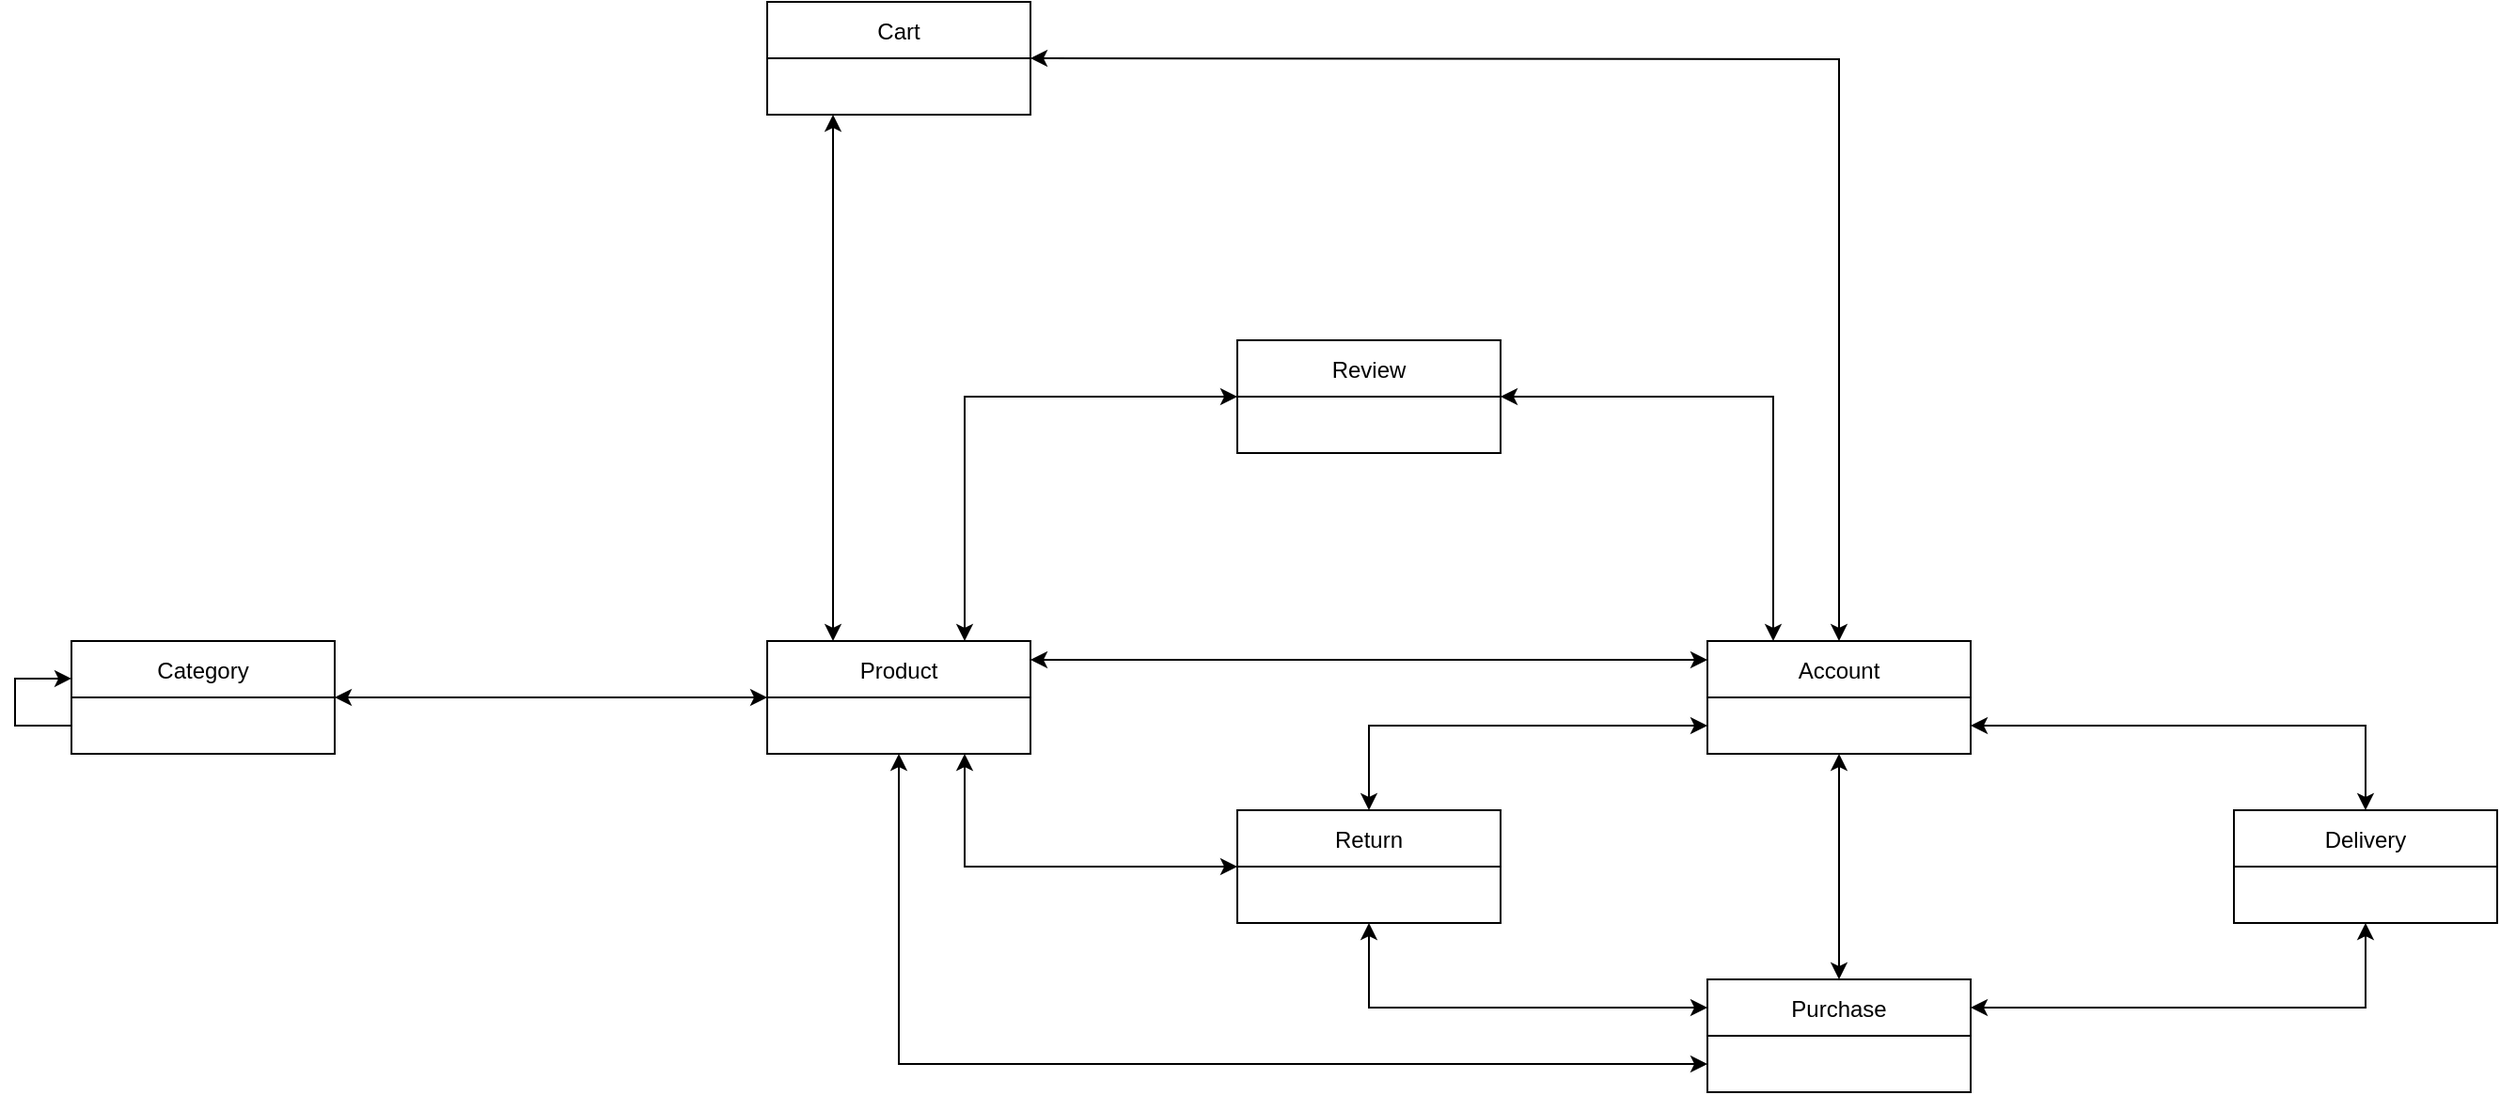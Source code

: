 <mxfile version="20.5.3" type="device"><diagram name="Page-1" id="74e2e168-ea6b-b213-b513-2b3c1d86103e"><mxGraphModel dx="1588" dy="1764" grid="1" gridSize="10" guides="1" tooltips="1" connect="1" arrows="1" fold="1" page="1" pageScale="1" pageWidth="1100" pageHeight="850" background="none" math="0" shadow="0"><root><mxCell id="0"/><mxCell id="1" parent="0"/><mxCell id="Oi6d5Z09rL43v1X0l5zw-11" style="edgeStyle=orthogonalEdgeStyle;rounded=0;orthogonalLoop=1;jettySize=auto;html=1;exitX=0.25;exitY=1;exitDx=0;exitDy=0;entryX=0.25;entryY=0;entryDx=0;entryDy=0;startArrow=classic;startFill=1;" edge="1" parent="1" source="GOZPqF1FMyKTf1TvNmBg-1" target="GOZPqF1FMyKTf1TvNmBg-5"><mxGeometry relative="1" as="geometry"/></mxCell><mxCell id="GOZPqF1FMyKTf1TvNmBg-1" value="Cart" style="swimlane;fontStyle=0;childLayout=stackLayout;horizontal=1;startSize=30;horizontalStack=0;resizeParent=1;resizeParentMax=0;resizeLast=0;collapsible=1;marginBottom=0;" parent="1" vertex="1"><mxGeometry x="500" y="-230" width="140" height="60" as="geometry"/></mxCell><mxCell id="Oi6d5Z09rL43v1X0l5zw-5" style="edgeStyle=orthogonalEdgeStyle;rounded=0;orthogonalLoop=1;jettySize=auto;html=1;exitX=0.75;exitY=1;exitDx=0;exitDy=0;entryX=0;entryY=0.5;entryDx=0;entryDy=0;startArrow=classic;startFill=1;" edge="1" parent="1" source="GOZPqF1FMyKTf1TvNmBg-5" target="GOZPqF1FMyKTf1TvNmBg-10"><mxGeometry relative="1" as="geometry"/></mxCell><mxCell id="Oi6d5Z09rL43v1X0l5zw-6" style="edgeStyle=orthogonalEdgeStyle;rounded=0;orthogonalLoop=1;jettySize=auto;html=1;exitX=0.5;exitY=1;exitDx=0;exitDy=0;entryX=0;entryY=0.75;entryDx=0;entryDy=0;startArrow=classic;startFill=1;" edge="1" parent="1" source="GOZPqF1FMyKTf1TvNmBg-5" target="GOZPqF1FMyKTf1TvNmBg-11"><mxGeometry relative="1" as="geometry"/></mxCell><mxCell id="GOZPqF1FMyKTf1TvNmBg-5" value="Product" style="swimlane;fontStyle=0;childLayout=stackLayout;horizontal=1;startSize=30;horizontalStack=0;resizeParent=1;resizeParentMax=0;resizeLast=0;collapsible=1;marginBottom=0;" parent="1" vertex="1"><mxGeometry x="500" y="110" width="140" height="60" as="geometry"/></mxCell><mxCell id="Oi6d5Z09rL43v1X0l5zw-1" style="edgeStyle=orthogonalEdgeStyle;rounded=0;orthogonalLoop=1;jettySize=auto;html=1;exitX=1;exitY=0.5;exitDx=0;exitDy=0;entryX=0.25;entryY=0;entryDx=0;entryDy=0;startArrow=classic;startFill=1;" edge="1" parent="1" source="GOZPqF1FMyKTf1TvNmBg-6" target="GOZPqF1FMyKTf1TvNmBg-12"><mxGeometry relative="1" as="geometry"/></mxCell><mxCell id="Oi6d5Z09rL43v1X0l5zw-2" style="edgeStyle=orthogonalEdgeStyle;rounded=0;orthogonalLoop=1;jettySize=auto;html=1;exitX=0;exitY=0.5;exitDx=0;exitDy=0;entryX=0.75;entryY=0;entryDx=0;entryDy=0;startArrow=classic;startFill=1;" edge="1" parent="1" source="GOZPqF1FMyKTf1TvNmBg-6" target="GOZPqF1FMyKTf1TvNmBg-5"><mxGeometry relative="1" as="geometry"/></mxCell><mxCell id="GOZPqF1FMyKTf1TvNmBg-6" value="Review" style="swimlane;fontStyle=0;childLayout=stackLayout;horizontal=1;startSize=30;horizontalStack=0;resizeParent=1;resizeParentMax=0;resizeLast=0;collapsible=1;marginBottom=0;" parent="1" vertex="1"><mxGeometry x="750" y="-50" width="140" height="60" as="geometry"/></mxCell><mxCell id="Oi6d5Z09rL43v1X0l5zw-3" style="edgeStyle=orthogonalEdgeStyle;rounded=0;orthogonalLoop=1;jettySize=auto;html=1;entryX=1;entryY=0.75;entryDx=0;entryDy=0;startArrow=classic;startFill=1;exitX=0.5;exitY=0;exitDx=0;exitDy=0;" edge="1" parent="1" source="GOZPqF1FMyKTf1TvNmBg-8" target="GOZPqF1FMyKTf1TvNmBg-12"><mxGeometry relative="1" as="geometry"/></mxCell><mxCell id="Oi6d5Z09rL43v1X0l5zw-4" style="edgeStyle=orthogonalEdgeStyle;rounded=0;orthogonalLoop=1;jettySize=auto;html=1;exitX=0.5;exitY=1;exitDx=0;exitDy=0;entryX=1;entryY=0.25;entryDx=0;entryDy=0;startArrow=classic;startFill=1;" edge="1" parent="1" source="GOZPqF1FMyKTf1TvNmBg-8" target="GOZPqF1FMyKTf1TvNmBg-11"><mxGeometry relative="1" as="geometry"/></mxCell><mxCell id="GOZPqF1FMyKTf1TvNmBg-8" value="Delivery" style="swimlane;fontStyle=0;childLayout=stackLayout;horizontal=1;startSize=30;horizontalStack=0;resizeParent=1;resizeParentMax=0;resizeLast=0;collapsible=1;marginBottom=0;" parent="1" vertex="1"><mxGeometry x="1280" y="200" width="140" height="60" as="geometry"/></mxCell><mxCell id="GOZPqF1FMyKTf1TvNmBg-9" value="Category" style="swimlane;fontStyle=0;childLayout=stackLayout;horizontal=1;startSize=30;horizontalStack=0;resizeParent=1;resizeParentMax=0;resizeLast=0;collapsible=1;marginBottom=0;" parent="1" vertex="1"><mxGeometry x="130" y="110" width="140" height="60" as="geometry"/></mxCell><mxCell id="GOZPqF1FMyKTf1TvNmBg-10" value="Return" style="swimlane;fontStyle=0;childLayout=stackLayout;horizontal=1;startSize=30;horizontalStack=0;resizeParent=1;resizeParentMax=0;resizeLast=0;collapsible=1;marginBottom=0;" parent="1" vertex="1"><mxGeometry x="750" y="200" width="140" height="60" as="geometry"/></mxCell><mxCell id="GOZPqF1FMyKTf1TvNmBg-11" value="Purchase" style="swimlane;fontStyle=0;childLayout=stackLayout;horizontal=1;startSize=30;horizontalStack=0;resizeParent=1;resizeParentMax=0;resizeLast=0;collapsible=1;marginBottom=0;" parent="1" vertex="1"><mxGeometry x="1000" y="290" width="140" height="60" as="geometry"/></mxCell><mxCell id="GOZPqF1FMyKTf1TvNmBg-12" value="Account" style="swimlane;fontStyle=0;childLayout=stackLayout;horizontal=1;startSize=30;horizontalStack=0;resizeParent=1;resizeParentMax=0;resizeLast=0;collapsible=1;marginBottom=0;" parent="1" vertex="1"><mxGeometry x="1000" y="110" width="140" height="60" as="geometry"/></mxCell><mxCell id="GOZPqF1FMyKTf1TvNmBg-17" value="" style="endArrow=classic;startArrow=classic;html=1;rounded=0;edgeStyle=orthogonalEdgeStyle;" parent="1" target="GOZPqF1FMyKTf1TvNmBg-12" edge="1"><mxGeometry width="50" height="50" relative="1" as="geometry"><mxPoint x="640" y="-200" as="sourcePoint"/><mxPoint x="540" y="10" as="targetPoint"/></mxGeometry></mxCell><mxCell id="GOZPqF1FMyKTf1TvNmBg-21" value="" style="endArrow=classic;startArrow=classic;html=1;rounded=0;edgeStyle=orthogonalEdgeStyle;" parent="1" edge="1"><mxGeometry width="50" height="50" relative="1" as="geometry"><mxPoint x="1000" y="120" as="sourcePoint"/><mxPoint x="640" y="120" as="targetPoint"/><Array as="points"><mxPoint x="1000" y="120"/><mxPoint x="640" y="120"/></Array></mxGeometry></mxCell><mxCell id="GOZPqF1FMyKTf1TvNmBg-26" value="" style="endArrow=classic;startArrow=classic;html=1;rounded=0;edgeStyle=orthogonalEdgeStyle;exitX=0.5;exitY=0;exitDx=0;exitDy=0;entryX=0.5;entryY=1;entryDx=0;entryDy=0;" parent="1" source="GOZPqF1FMyKTf1TvNmBg-11" target="GOZPqF1FMyKTf1TvNmBg-12" edge="1"><mxGeometry width="50" height="50" relative="1" as="geometry"><mxPoint x="1480" y="200" as="sourcePoint"/><mxPoint x="1190" y="200" as="targetPoint"/></mxGeometry></mxCell><mxCell id="GOZPqF1FMyKTf1TvNmBg-27" value="" style="endArrow=classic;startArrow=classic;html=1;rounded=0;edgeStyle=orthogonalEdgeStyle;entryX=1;entryY=0.5;entryDx=0;entryDy=0;exitX=0;exitY=0.5;exitDx=0;exitDy=0;" parent="1" source="GOZPqF1FMyKTf1TvNmBg-5" target="GOZPqF1FMyKTf1TvNmBg-9" edge="1"><mxGeometry width="50" height="50" relative="1" as="geometry"><mxPoint x="500" y="140" as="sourcePoint"/><mxPoint x="-10" y="20" as="targetPoint"/><Array as="points"><mxPoint x="420" y="140"/><mxPoint x="420" y="140"/></Array></mxGeometry></mxCell><mxCell id="GOZPqF1FMyKTf1TvNmBg-29" style="edgeStyle=orthogonalEdgeStyle;rounded=0;orthogonalLoop=1;jettySize=auto;html=1;exitX=0;exitY=0.75;exitDx=0;exitDy=0;entryX=0;entryY=0.333;entryDx=0;entryDy=0;entryPerimeter=0;" parent="1" source="GOZPqF1FMyKTf1TvNmBg-9" target="GOZPqF1FMyKTf1TvNmBg-9" edge="1"><mxGeometry relative="1" as="geometry"><Array as="points"><mxPoint x="100" y="155"/><mxPoint x="100" y="130"/></Array></mxGeometry></mxCell><mxCell id="GOZPqF1FMyKTf1TvNmBg-30" value="" style="endArrow=classic;startArrow=classic;html=1;rounded=0;edgeStyle=orthogonalEdgeStyle;exitX=0;exitY=0.75;exitDx=0;exitDy=0;entryX=0.5;entryY=0;entryDx=0;entryDy=0;" parent="1" source="GOZPqF1FMyKTf1TvNmBg-12" target="GOZPqF1FMyKTf1TvNmBg-10" edge="1"><mxGeometry width="50" height="50" relative="1" as="geometry"><mxPoint x="685" y="240" as="sourcePoint"/><mxPoint x="820" y="180" as="targetPoint"/><Array as="points"><mxPoint x="820" y="155"/></Array></mxGeometry></mxCell><mxCell id="GOZPqF1FMyKTf1TvNmBg-31" value="" style="endArrow=classic;startArrow=classic;html=1;rounded=0;edgeStyle=orthogonalEdgeStyle;entryX=0;entryY=0.25;entryDx=0;entryDy=0;exitX=0.5;exitY=1;exitDx=0;exitDy=0;" parent="1" source="GOZPqF1FMyKTf1TvNmBg-10" target="GOZPqF1FMyKTf1TvNmBg-11" edge="1"><mxGeometry width="50" height="50" relative="1" as="geometry"><mxPoint x="980" y="100" as="sourcePoint"/><mxPoint x="1115" as="targetPoint"/><Array as="points"><mxPoint x="820" y="305"/></Array></mxGeometry></mxCell></root></mxGraphModel></diagram></mxfile>